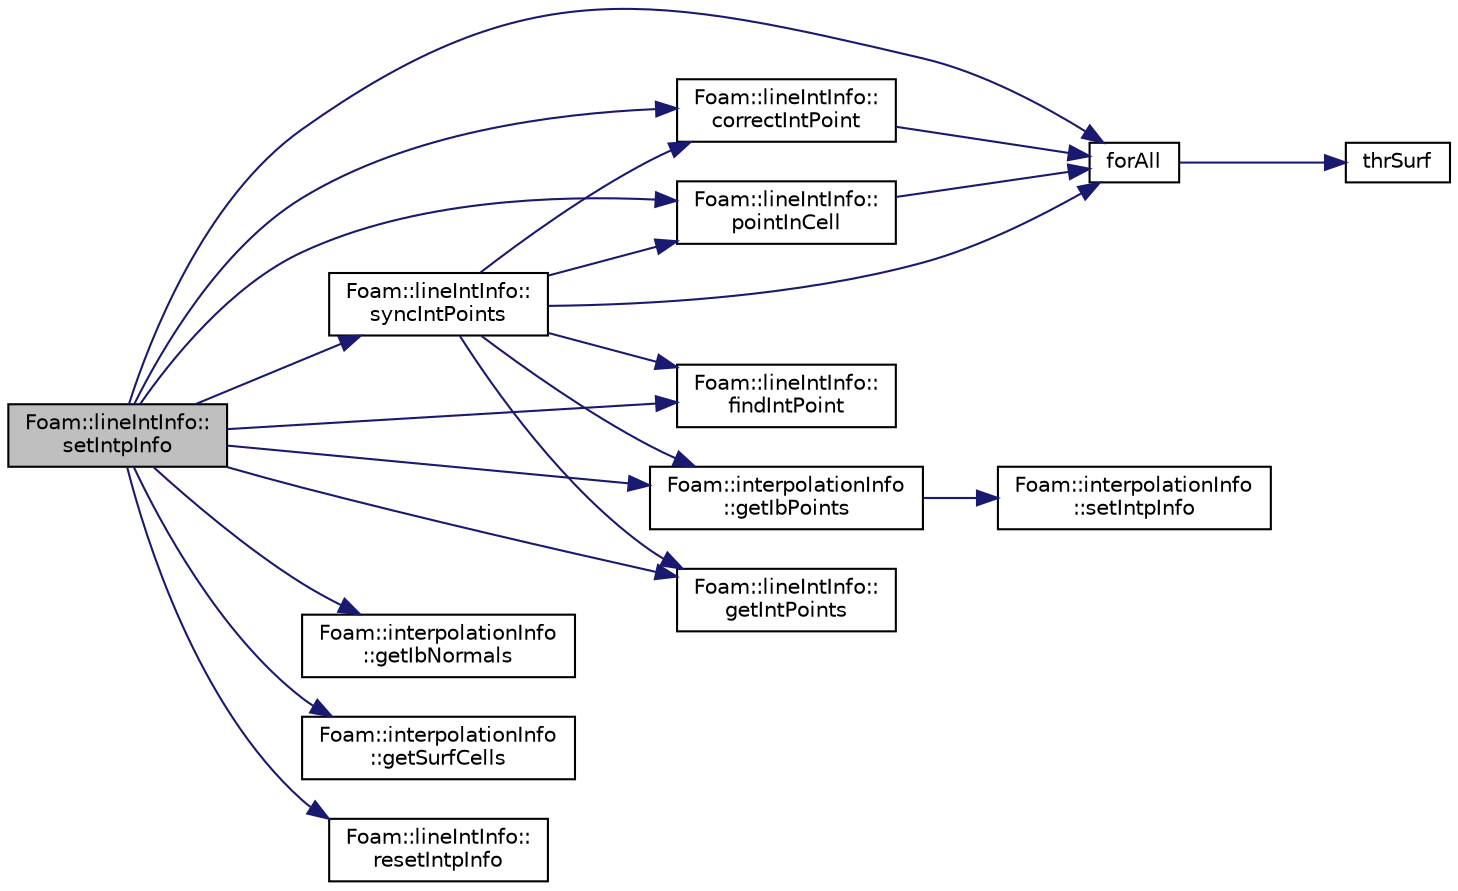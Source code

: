 digraph "Foam::lineIntInfo::setIntpInfo"
{
 // LATEX_PDF_SIZE
  edge [fontname="Helvetica",fontsize="10",labelfontname="Helvetica",labelfontsize="10"];
  node [fontname="Helvetica",fontsize="10",shape=record];
  rankdir="LR";
  Node1 [label="Foam::lineIntInfo::\lsetIntpInfo",height=0.2,width=0.4,color="black", fillcolor="grey75", style="filled", fontcolor="black",tooltip=" "];
  Node1 -> Node2 [color="midnightblue",fontsize="10",style="solid",fontname="Helvetica"];
  Node2 [label="Foam::lineIntInfo::\lcorrectIntPoint",height=0.2,width=0.4,color="black", fillcolor="white", style="filled",URL="$classFoam_1_1lineIntInfo.html#a1ec30869a19b38ad7ae4fdc2c37ed4ec",tooltip=" "];
  Node2 -> Node3 [color="midnightblue",fontsize="10",style="solid",fontname="Helvetica"];
  Node3 [label="forAll",height=0.2,width=0.4,color="black", fillcolor="white", style="filled",URL="$addModels_2initializeAddModels_8H.html#adcd69a620b2d93c893cbf0e92bb7c5d7",tooltip=" "];
  Node3 -> Node4 [color="midnightblue",fontsize="10",style="solid",fontname="Helvetica"];
  Node4 [label="thrSurf",height=0.2,width=0.4,color="black", fillcolor="white", style="filled",URL="$addModels_2initializeAddModels_8H.html#a12947c9cf4cff46d3d0a324e3e718f45",tooltip=" "];
  Node1 -> Node5 [color="midnightblue",fontsize="10",style="solid",fontname="Helvetica"];
  Node5 [label="Foam::lineIntInfo::\lfindIntPoint",height=0.2,width=0.4,color="black", fillcolor="white", style="filled",URL="$classFoam_1_1lineIntInfo.html#aac3051e3f2f4baee2267c736fef71ad6",tooltip=" "];
  Node1 -> Node3 [color="midnightblue",fontsize="10",style="solid",fontname="Helvetica"];
  Node1 -> Node6 [color="midnightblue",fontsize="10",style="solid",fontname="Helvetica"];
  Node6 [label="Foam::interpolationInfo\l::getIbNormals",height=0.2,width=0.4,color="black", fillcolor="white", style="filled",URL="$classFoam_1_1interpolationInfo.html#a9eb2c685d36c400a20b55d6da23fc707",tooltip=" "];
  Node1 -> Node7 [color="midnightblue",fontsize="10",style="solid",fontname="Helvetica"];
  Node7 [label="Foam::interpolationInfo\l::getIbPoints",height=0.2,width=0.4,color="black", fillcolor="white", style="filled",URL="$classFoam_1_1interpolationInfo.html#ab5d3fce754b0071e3e837a5e473c33fa",tooltip=" "];
  Node7 -> Node8 [color="midnightblue",fontsize="10",style="solid",fontname="Helvetica"];
  Node8 [label="Foam::interpolationInfo\l::setIntpInfo",height=0.2,width=0.4,color="black", fillcolor="white", style="filled",URL="$classFoam_1_1interpolationInfo.html#a91e4642ab9e1d7cecde6db33f5cad9dd",tooltip=" "];
  Node1 -> Node9 [color="midnightblue",fontsize="10",style="solid",fontname="Helvetica"];
  Node9 [label="Foam::lineIntInfo::\lgetIntPoints",height=0.2,width=0.4,color="black", fillcolor="white", style="filled",URL="$classFoam_1_1lineIntInfo.html#ad46d150743643f97f6698f54db5aa538",tooltip=" "];
  Node1 -> Node10 [color="midnightblue",fontsize="10",style="solid",fontname="Helvetica"];
  Node10 [label="Foam::interpolationInfo\l::getSurfCells",height=0.2,width=0.4,color="black", fillcolor="white", style="filled",URL="$classFoam_1_1interpolationInfo.html#a3ca39a4f44ff35f421a7b6bea9d2ea51",tooltip=" "];
  Node1 -> Node11 [color="midnightblue",fontsize="10",style="solid",fontname="Helvetica"];
  Node11 [label="Foam::lineIntInfo::\lpointInCell",height=0.2,width=0.4,color="black", fillcolor="white", style="filled",URL="$classFoam_1_1lineIntInfo.html#ac304affeb463ee5193aec7e3930eea7c",tooltip=" "];
  Node11 -> Node3 [color="midnightblue",fontsize="10",style="solid",fontname="Helvetica"];
  Node1 -> Node12 [color="midnightblue",fontsize="10",style="solid",fontname="Helvetica"];
  Node12 [label="Foam::lineIntInfo::\lresetIntpInfo",height=0.2,width=0.4,color="black", fillcolor="white", style="filled",URL="$classFoam_1_1lineIntInfo.html#a439d7bbbff3d4b750c52816e71ed06af",tooltip=" "];
  Node1 -> Node13 [color="midnightblue",fontsize="10",style="solid",fontname="Helvetica"];
  Node13 [label="Foam::lineIntInfo::\lsyncIntPoints",height=0.2,width=0.4,color="black", fillcolor="white", style="filled",URL="$classFoam_1_1lineIntInfo.html#a1e3c0f29b900168c9fd4f4cb8cb53ffa",tooltip=" "];
  Node13 -> Node2 [color="midnightblue",fontsize="10",style="solid",fontname="Helvetica"];
  Node13 -> Node5 [color="midnightblue",fontsize="10",style="solid",fontname="Helvetica"];
  Node13 -> Node3 [color="midnightblue",fontsize="10",style="solid",fontname="Helvetica"];
  Node13 -> Node7 [color="midnightblue",fontsize="10",style="solid",fontname="Helvetica"];
  Node13 -> Node9 [color="midnightblue",fontsize="10",style="solid",fontname="Helvetica"];
  Node13 -> Node11 [color="midnightblue",fontsize="10",style="solid",fontname="Helvetica"];
}
